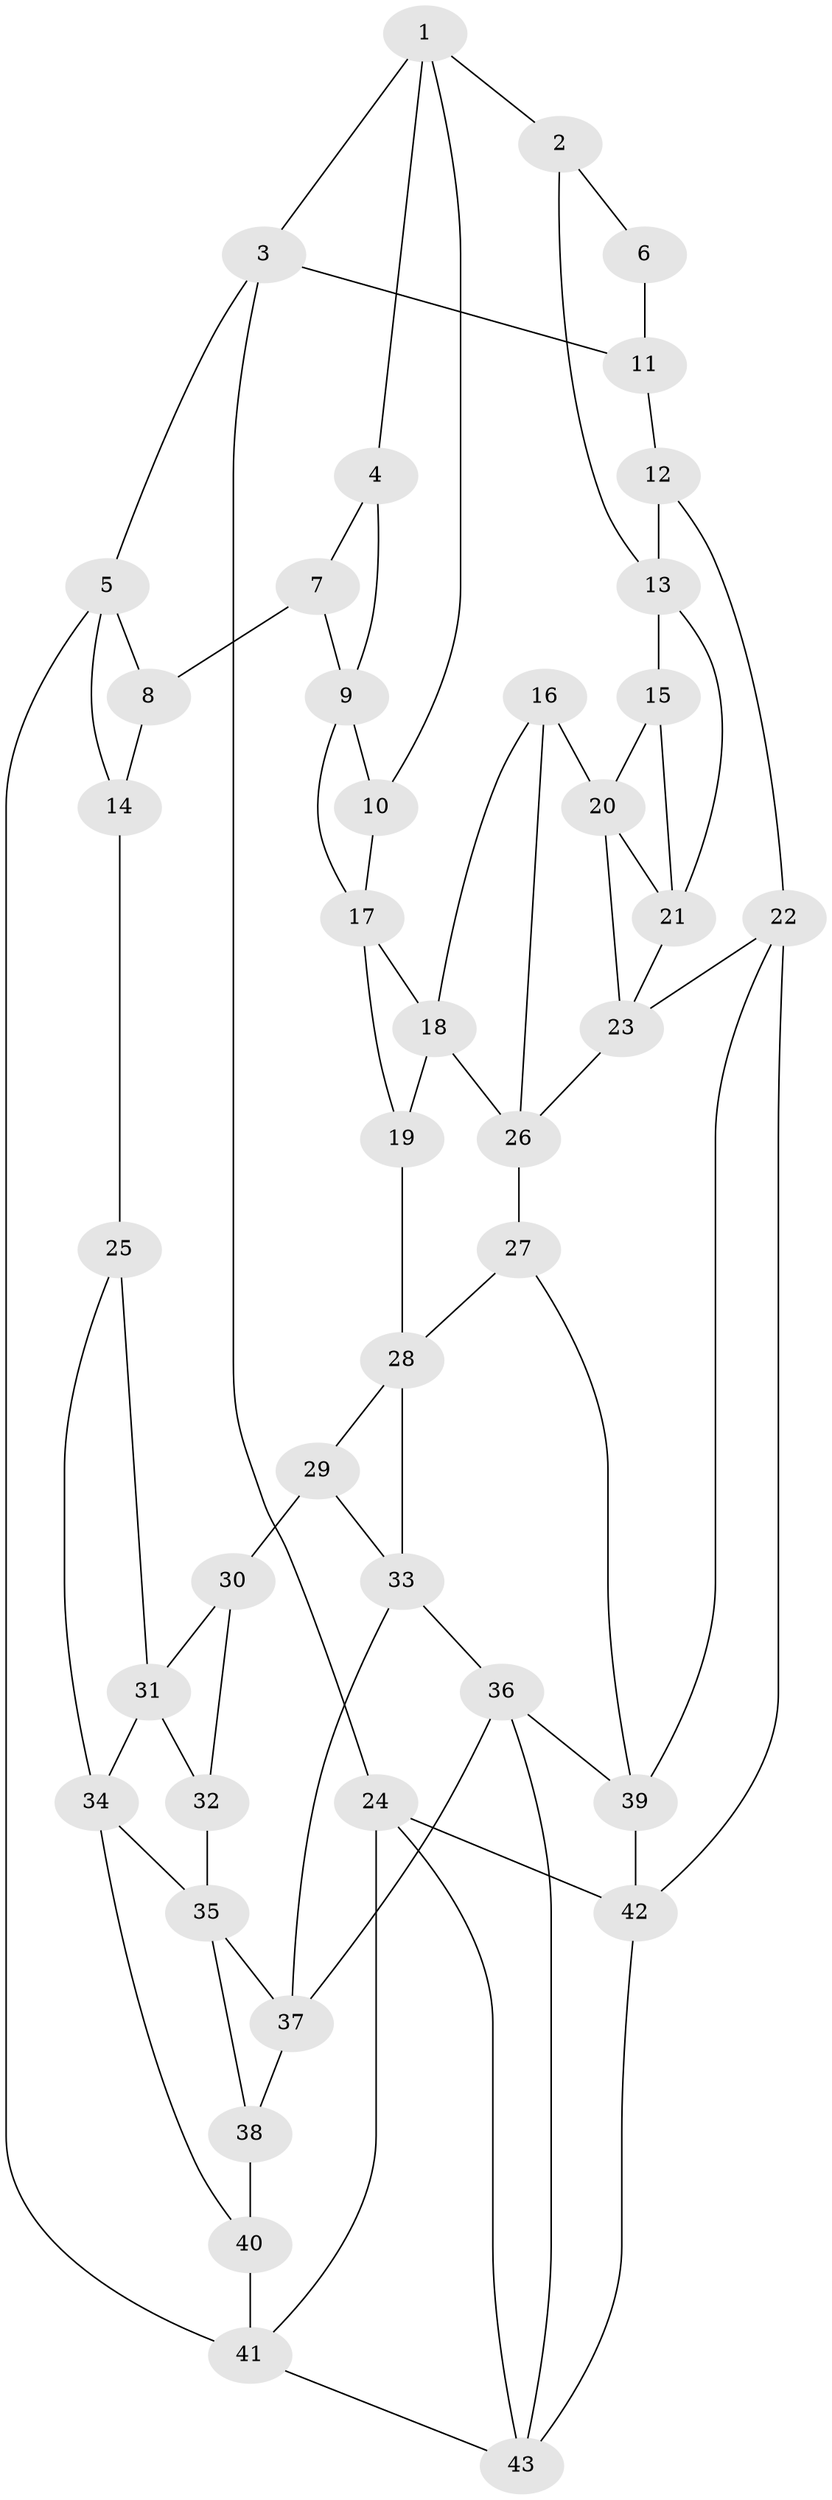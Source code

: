 // original degree distribution, {4: 0.2441860465116279, 5: 0.47674418604651164, 3: 0.03488372093023256, 6: 0.2441860465116279}
// Generated by graph-tools (version 1.1) at 2025/45/03/06/25 01:45:11]
// undirected, 43 vertices, 76 edges
graph export_dot {
graph [start="1"]
  node [color=gray90,style=filled];
  1;
  2;
  3;
  4;
  5;
  6;
  7;
  8;
  9;
  10;
  11;
  12;
  13;
  14;
  15;
  16;
  17;
  18;
  19;
  20;
  21;
  22;
  23;
  24;
  25;
  26;
  27;
  28;
  29;
  30;
  31;
  32;
  33;
  34;
  35;
  36;
  37;
  38;
  39;
  40;
  41;
  42;
  43;
  1 -- 2 [weight=1.0];
  1 -- 3 [weight=1.0];
  1 -- 4 [weight=1.0];
  1 -- 10 [weight=1.0];
  2 -- 6 [weight=1.0];
  2 -- 13 [weight=1.0];
  3 -- 5 [weight=1.0];
  3 -- 11 [weight=1.0];
  3 -- 24 [weight=1.0];
  4 -- 7 [weight=1.0];
  4 -- 9 [weight=1.0];
  5 -- 8 [weight=1.0];
  5 -- 14 [weight=1.0];
  5 -- 41 [weight=1.0];
  6 -- 11 [weight=2.0];
  7 -- 8 [weight=2.0];
  7 -- 9 [weight=1.0];
  8 -- 14 [weight=1.0];
  9 -- 10 [weight=1.0];
  9 -- 17 [weight=1.0];
  10 -- 17 [weight=1.0];
  11 -- 12 [weight=1.0];
  12 -- 13 [weight=1.0];
  12 -- 22 [weight=1.0];
  13 -- 15 [weight=1.0];
  13 -- 21 [weight=1.0];
  14 -- 25 [weight=2.0];
  15 -- 20 [weight=1.0];
  15 -- 21 [weight=1.0];
  16 -- 18 [weight=1.0];
  16 -- 20 [weight=1.0];
  16 -- 26 [weight=1.0];
  17 -- 18 [weight=1.0];
  17 -- 19 [weight=1.0];
  18 -- 19 [weight=1.0];
  18 -- 26 [weight=1.0];
  19 -- 28 [weight=1.0];
  20 -- 21 [weight=1.0];
  20 -- 23 [weight=1.0];
  21 -- 23 [weight=1.0];
  22 -- 23 [weight=1.0];
  22 -- 39 [weight=1.0];
  22 -- 42 [weight=1.0];
  23 -- 26 [weight=1.0];
  24 -- 41 [weight=1.0];
  24 -- 42 [weight=1.0];
  24 -- 43 [weight=1.0];
  25 -- 31 [weight=1.0];
  25 -- 34 [weight=1.0];
  26 -- 27 [weight=1.0];
  27 -- 28 [weight=1.0];
  27 -- 39 [weight=1.0];
  28 -- 29 [weight=1.0];
  28 -- 33 [weight=1.0];
  29 -- 30 [weight=2.0];
  29 -- 33 [weight=1.0];
  30 -- 31 [weight=1.0];
  30 -- 32 [weight=1.0];
  31 -- 32 [weight=1.0];
  31 -- 34 [weight=1.0];
  32 -- 35 [weight=1.0];
  33 -- 36 [weight=1.0];
  33 -- 37 [weight=1.0];
  34 -- 35 [weight=1.0];
  34 -- 40 [weight=1.0];
  35 -- 37 [weight=1.0];
  35 -- 38 [weight=1.0];
  36 -- 37 [weight=1.0];
  36 -- 39 [weight=1.0];
  36 -- 43 [weight=1.0];
  37 -- 38 [weight=1.0];
  38 -- 40 [weight=1.0];
  39 -- 42 [weight=1.0];
  40 -- 41 [weight=2.0];
  41 -- 43 [weight=1.0];
  42 -- 43 [weight=1.0];
}
